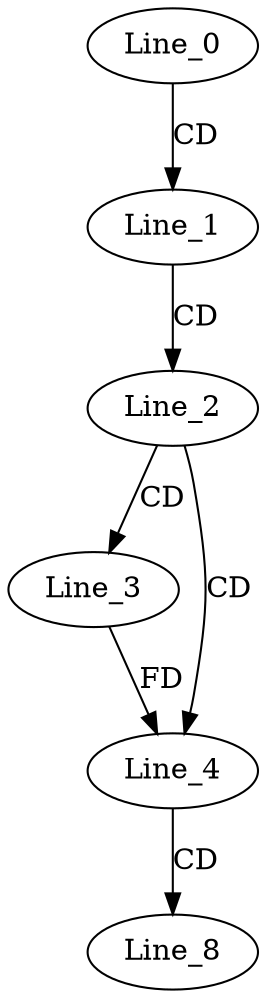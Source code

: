 digraph G {
  Line_0;
  Line_1;
  Line_2;
  Line_3;
  Line_4;
  Line_8;
  Line_0 -> Line_1 [ label="CD" ];
  Line_1 -> Line_2 [ label="CD" ];
  Line_2 -> Line_3 [ label="CD" ];
  Line_2 -> Line_4 [ label="CD" ];
  Line_3 -> Line_4 [ label="FD" ];
  Line_4 -> Line_8 [ label="CD" ];
}
